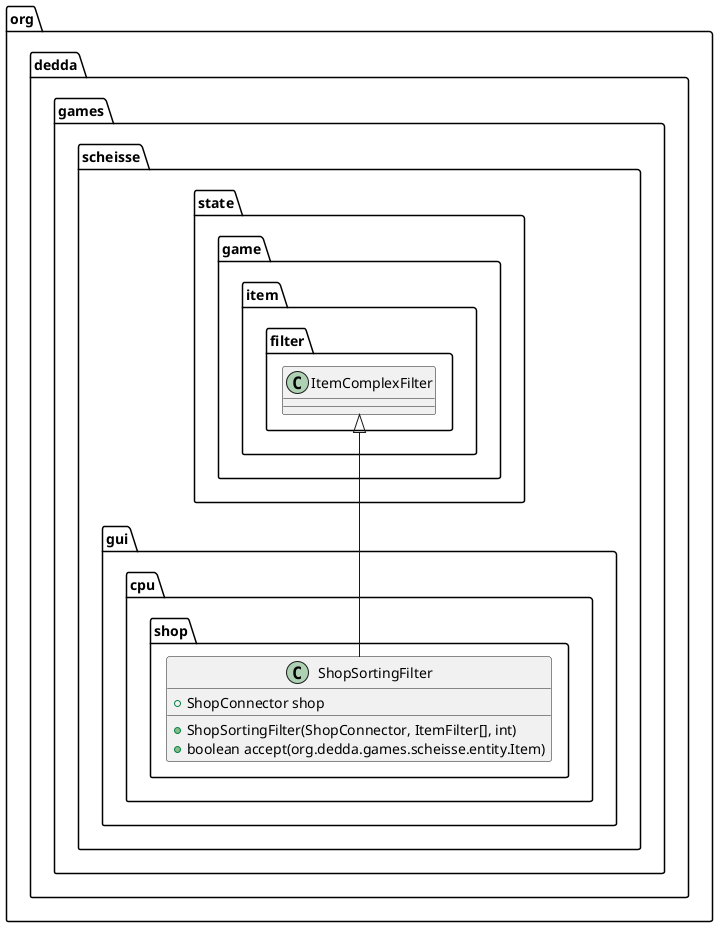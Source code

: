 @startuml
class org.dedda.games.scheisse.state.game.item.filter.ItemComplexFilter

class org.dedda.games.scheisse.gui.cpu.shop.ShopSortingFilter{
    + ShopConnector shop
    + ShopSortingFilter(ShopConnector, ItemFilter[], int)
    + boolean accept(org.dedda.games.scheisse.entity.Item)
}

org.dedda.games.scheisse.state.game.item.filter.ItemComplexFilter <|-- org.dedda.games.scheisse.gui.cpu.shop.ShopSortingFilter
@enduml